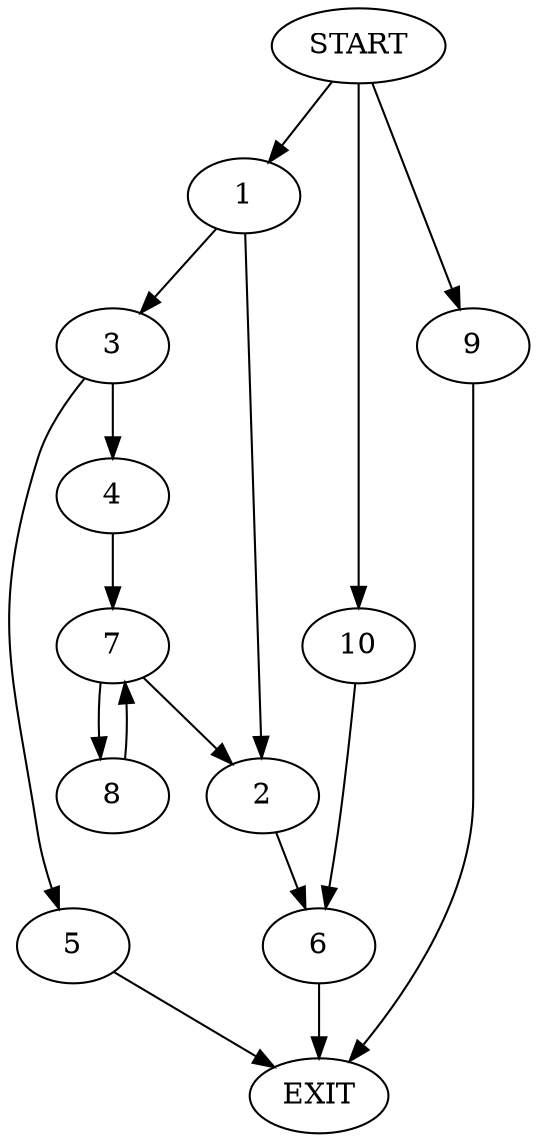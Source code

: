 digraph {
0 [label="START"]
11 [label="EXIT"]
0 -> 1
1 -> 2
1 -> 3
3 -> 4
3 -> 5
2 -> 6
4 -> 7
5 -> 11
7 -> 8
7 -> 2
8 -> 7
6 -> 11
0 -> 9
9 -> 11
0 -> 10
10 -> 6
}
